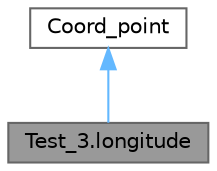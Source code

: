 digraph "Test_3.longitude"
{
 // LATEX_PDF_SIZE
  bgcolor="transparent";
  edge [fontname=Helvetica,fontsize=10,labelfontname=Helvetica,labelfontsize=10];
  node [fontname=Helvetica,fontsize=10,shape=box,height=0.2,width=0.4];
  Node1 [label="Test_3.longitude",height=0.2,width=0.4,color="gray40", fillcolor="grey60", style="filled", fontcolor="black",tooltip="<brief>Производный класс \"Долгота\"</brief> Обычный дочерний класс, который отнаследован от ранее созд..."];
  Node2 -> Node1 [dir="back",color="steelblue1",style="solid"];
  Node2 [label="Coord_point",height=0.2,width=0.4,color="gray40", fillcolor="white", style="filled",URL="$class_test__3_1_1_coord__point.html",tooltip="<brief>Базовый класс \"Координаты точки\"</brief> Данный класс нужен для хранения и обработки информаци..."];
}
